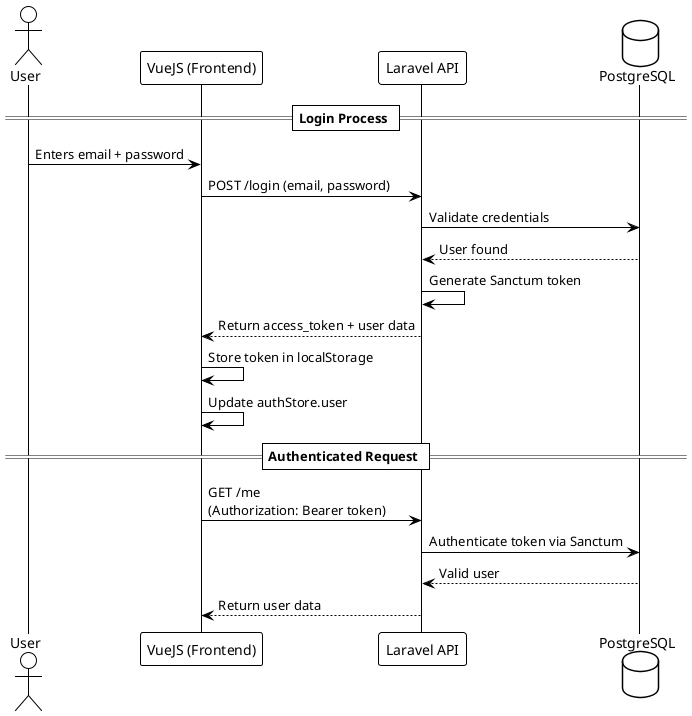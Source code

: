 @startuml
!theme plain

actor User
participant "VueJS (Frontend)" as Front
participant "Laravel API" as API
database "PostgreSQL" as DB

== Login Process ==

User -> Front : Enters email + password
Front -> API : POST /login (email, password)
API -> DB : Validate credentials
DB --> API : User found

API -> API : Generate Sanctum token
API --> Front : Return access_token + user data
Front -> Front : Store token in localStorage
Front -> Front : Update authStore.user

== Authenticated Request ==

Front -> API : GET /me\n(Authorization: Bearer token)
API -> DB : Authenticate token via Sanctum
DB --> API : Valid user
API --> Front : Return user data

@enduml
